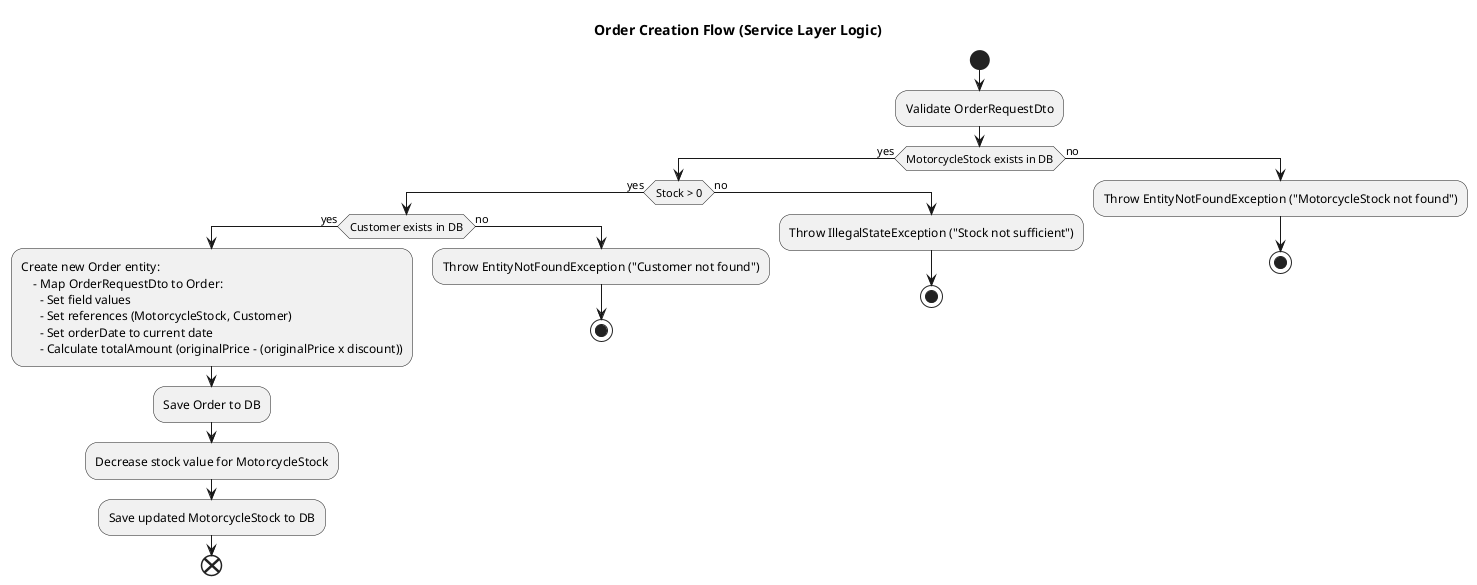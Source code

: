 @startuml

title Order Creation Flow (Service Layer Logic)

start
:Validate OrderRequestDto;
if (MotorcycleStock exists in DB) then (yes)
  if (Stock > 0) then (yes)
    if (Customer exists in DB) then (yes)
      :Create new Order entity:
          - Map OrderRequestDto to Order:
            - Set field values
            - Set references (MotorcycleStock, Customer)
            - Set orderDate to current date
            - Calculate totalAmount (originalPrice - (originalPrice x discount));
      :Save Order to DB;
      :Decrease stock value for MotorcycleStock;
      :Save updated MotorcycleStock to DB;
      end
    else (no)
      :Throw EntityNotFoundException ("Customer not found");
      stop
    endif
  else (no)
    :Throw IllegalStateException ("Stock not sufficient");
    stop
  endif
else (no)
  :Throw EntityNotFoundException ("MotorcycleStock not found");
  stop
endif

@enduml